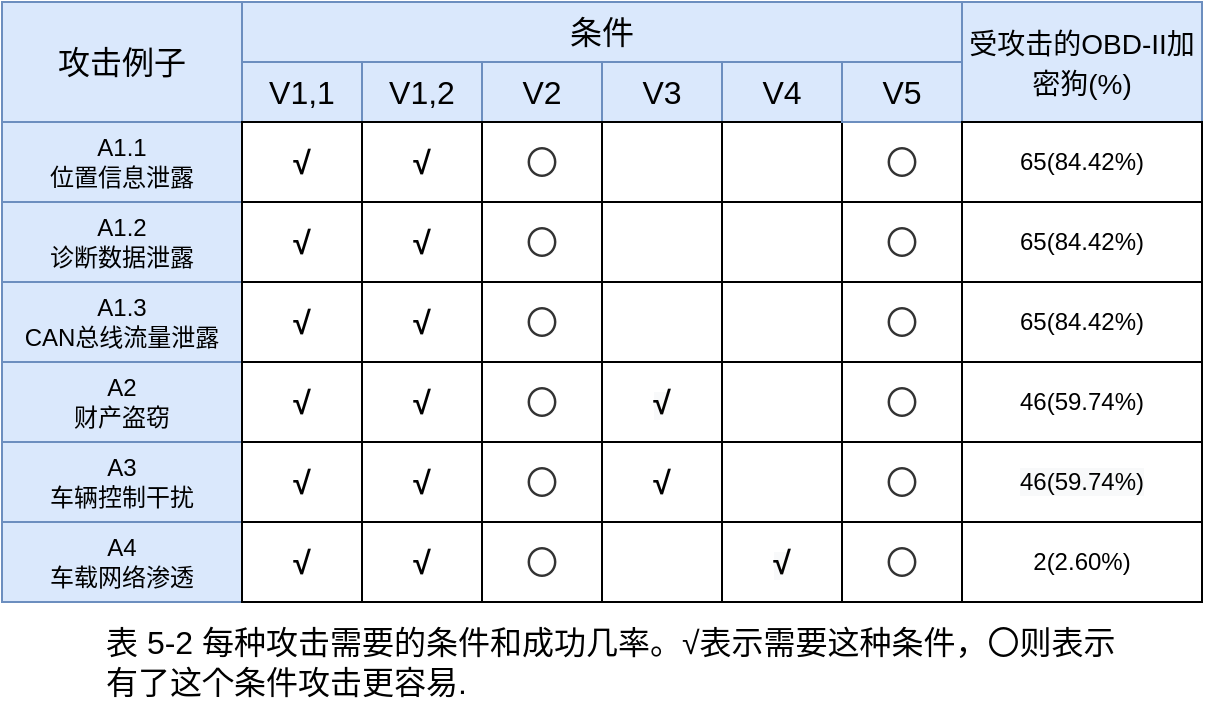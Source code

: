 <mxfile version="14.2.6" type="github">
  <diagram name="Page-1" id="bd83a815-5ea8-2e97-e5ec-87c9f400f2fa">
    <mxGraphModel dx="680" dy="491" grid="1" gridSize="10" guides="1" tooltips="1" connect="1" arrows="1" fold="1" page="1" pageScale="1.5" pageWidth="1169" pageHeight="826" background="#ffffff" math="0" shadow="0">
      <root>
        <mxCell id="0" style=";html=1;" />
        <mxCell id="1" style=";html=1;" parent="0" />
        <mxCell id="WzcwfJ7gUM0HH6AXqhER-14" value="V1,1" style="rounded=0;whiteSpace=wrap;html=1;fillColor=#dae8fc;strokeColor=#6c8ebf;fontSize=16;" vertex="1" parent="1">
          <mxGeometry x="300" y="190" width="60" height="30" as="geometry" />
        </mxCell>
        <mxCell id="WzcwfJ7gUM0HH6AXqhER-17" value="A1.1&lt;br&gt;位置信息泄露" style="rounded=0;whiteSpace=wrap;html=1;fillColor=#dae8fc;strokeColor=#6c8ebf;" vertex="1" parent="1">
          <mxGeometry x="180" y="220" width="120" height="40" as="geometry" />
        </mxCell>
        <mxCell id="WzcwfJ7gUM0HH6AXqhER-32" value="攻击例子" style="rounded=0;whiteSpace=wrap;html=1;fillColor=#dae8fc;strokeColor=#6c8ebf;fontSize=16;" vertex="1" parent="1">
          <mxGeometry x="180" y="160" width="120" height="60" as="geometry" />
        </mxCell>
        <mxCell id="WzcwfJ7gUM0HH6AXqhER-35" value="条件" style="rounded=0;whiteSpace=wrap;html=1;fillColor=#dae8fc;strokeColor=#6c8ebf;fontSize=16;" vertex="1" parent="1">
          <mxGeometry x="300" y="160" width="360" height="30" as="geometry" />
        </mxCell>
        <mxCell id="WzcwfJ7gUM0HH6AXqhER-36" value="V1,2" style="rounded=0;whiteSpace=wrap;html=1;fillColor=#dae8fc;strokeColor=#6c8ebf;fontSize=16;" vertex="1" parent="1">
          <mxGeometry x="360" y="190" width="60" height="30" as="geometry" />
        </mxCell>
        <mxCell id="WzcwfJ7gUM0HH6AXqhER-37" value="V2" style="rounded=0;whiteSpace=wrap;html=1;fillColor=#dae8fc;strokeColor=#6c8ebf;fontSize=16;" vertex="1" parent="1">
          <mxGeometry x="420" y="190" width="60" height="30" as="geometry" />
        </mxCell>
        <mxCell id="WzcwfJ7gUM0HH6AXqhER-38" value="V3" style="rounded=0;whiteSpace=wrap;html=1;fillColor=#dae8fc;strokeColor=#6c8ebf;fontSize=16;" vertex="1" parent="1">
          <mxGeometry x="480" y="190" width="60" height="30" as="geometry" />
        </mxCell>
        <mxCell id="WzcwfJ7gUM0HH6AXqhER-39" value="V4" style="rounded=0;whiteSpace=wrap;html=1;fillColor=#dae8fc;strokeColor=#6c8ebf;fontSize=16;" vertex="1" parent="1">
          <mxGeometry x="540" y="190" width="60" height="30" as="geometry" />
        </mxCell>
        <mxCell id="WzcwfJ7gUM0HH6AXqhER-41" value="A2&lt;br&gt;财产盗窃" style="rounded=0;whiteSpace=wrap;html=1;fillColor=#dae8fc;strokeColor=#6c8ebf;" vertex="1" parent="1">
          <mxGeometry x="180" y="340" width="120" height="40" as="geometry" />
        </mxCell>
        <mxCell id="WzcwfJ7gUM0HH6AXqhER-42" value="A1.3&lt;br&gt;CAN总线流量泄露" style="rounded=0;whiteSpace=wrap;html=1;fillColor=#dae8fc;strokeColor=#6c8ebf;" vertex="1" parent="1">
          <mxGeometry x="180" y="300" width="120" height="40" as="geometry" />
        </mxCell>
        <mxCell id="WzcwfJ7gUM0HH6AXqhER-43" value="A1.2&lt;br&gt;诊断数据泄露" style="rounded=0;whiteSpace=wrap;html=1;fillColor=#dae8fc;strokeColor=#6c8ebf;" vertex="1" parent="1">
          <mxGeometry x="180" y="260" width="120" height="40" as="geometry" />
        </mxCell>
        <mxCell id="WzcwfJ7gUM0HH6AXqhER-44" value="A3&lt;br&gt;车辆控制干扰" style="rounded=0;whiteSpace=wrap;html=1;fillColor=#dae8fc;strokeColor=#6c8ebf;" vertex="1" parent="1">
          <mxGeometry x="180" y="380" width="120" height="40" as="geometry" />
        </mxCell>
        <mxCell id="WzcwfJ7gUM0HH6AXqhER-45" value="A4&lt;br&gt;车载网络渗透" style="rounded=0;whiteSpace=wrap;html=1;fillColor=#dae8fc;strokeColor=#6c8ebf;" vertex="1" parent="1">
          <mxGeometry x="180" y="420" width="120" height="40" as="geometry" />
        </mxCell>
        <mxCell id="WzcwfJ7gUM0HH6AXqhER-46" value="&lt;b&gt;&lt;font style=&quot;font-size: 16px&quot;&gt;√&lt;/font&gt;&lt;/b&gt;" style="rounded=0;whiteSpace=wrap;html=1;" vertex="1" parent="1">
          <mxGeometry x="300" y="220" width="60" height="40" as="geometry" />
        </mxCell>
        <mxCell id="WzcwfJ7gUM0HH6AXqhER-53" value="" style="rounded=0;whiteSpace=wrap;html=1;" vertex="1" parent="1">
          <mxGeometry x="480" y="220" width="60" height="40" as="geometry" />
        </mxCell>
        <mxCell id="WzcwfJ7gUM0HH6AXqhER-54" value="&lt;span style=&quot;color: rgb(51 , 51 , 51) ; font-family: &amp;#34;pingfang sc&amp;#34; , &amp;#34;lantinghei sc&amp;#34; , &amp;#34;microsoft yahei&amp;#34; , &amp;#34;arial&amp;#34; , , sans-serif , &amp;#34;tahoma&amp;#34; ; font-size: 16px ; background-color: rgb(255 , 255 , 255)&quot;&gt;〇&lt;/span&gt;" style="rounded=0;whiteSpace=wrap;html=1;" vertex="1" parent="1">
          <mxGeometry x="420" y="220" width="60" height="40" as="geometry" />
        </mxCell>
        <mxCell id="WzcwfJ7gUM0HH6AXqhER-58" value="&lt;b&gt;&lt;font style=&quot;font-size: 16px&quot;&gt;√&lt;/font&gt;&lt;/b&gt;" style="rounded=0;whiteSpace=wrap;html=1;" vertex="1" parent="1">
          <mxGeometry x="300" y="260" width="60" height="40" as="geometry" />
        </mxCell>
        <mxCell id="WzcwfJ7gUM0HH6AXqhER-60" value="" style="rounded=0;whiteSpace=wrap;html=1;" vertex="1" parent="1">
          <mxGeometry x="480" y="260" width="60" height="40" as="geometry" />
        </mxCell>
        <mxCell id="WzcwfJ7gUM0HH6AXqhER-61" value="&lt;span style=&quot;color: rgb(51 , 51 , 51) ; font-size: 16px ; background-color: rgb(255 , 255 , 255)&quot;&gt;〇&lt;/span&gt;" style="rounded=0;whiteSpace=wrap;html=1;" vertex="1" parent="1">
          <mxGeometry x="420" y="260" width="60" height="40" as="geometry" />
        </mxCell>
        <mxCell id="WzcwfJ7gUM0HH6AXqhER-63" value="&lt;b&gt;&lt;font style=&quot;font-size: 16px&quot;&gt;√&lt;/font&gt;&lt;/b&gt;" style="rounded=0;whiteSpace=wrap;html=1;" vertex="1" parent="1">
          <mxGeometry x="300" y="300" width="60" height="40" as="geometry" />
        </mxCell>
        <mxCell id="WzcwfJ7gUM0HH6AXqhER-65" value="" style="rounded=0;whiteSpace=wrap;html=1;" vertex="1" parent="1">
          <mxGeometry x="480" y="300" width="60" height="40" as="geometry" />
        </mxCell>
        <mxCell id="WzcwfJ7gUM0HH6AXqhER-66" value="&lt;span style=&quot;color: rgb(51 , 51 , 51) ; font-size: 16px ; background-color: rgb(255 , 255 , 255)&quot;&gt;〇&lt;/span&gt;" style="rounded=0;whiteSpace=wrap;html=1;" vertex="1" parent="1">
          <mxGeometry x="420" y="300" width="60" height="40" as="geometry" />
        </mxCell>
        <mxCell id="WzcwfJ7gUM0HH6AXqhER-68" value="&lt;b&gt;&lt;font style=&quot;font-size: 16px&quot;&gt;√&lt;/font&gt;&lt;/b&gt;" style="rounded=0;whiteSpace=wrap;html=1;" vertex="1" parent="1">
          <mxGeometry x="300" y="340" width="60" height="40" as="geometry" />
        </mxCell>
        <mxCell id="WzcwfJ7gUM0HH6AXqhER-70" value="&#xa;&#xa;&lt;b style=&quot;color: rgb(0, 0, 0); font-family: helvetica; font-size: 12px; font-style: normal; letter-spacing: normal; text-align: center; text-indent: 0px; text-transform: none; word-spacing: 0px; background-color: rgb(248, 249, 250);&quot;&gt;&lt;font style=&quot;font-size: 16px&quot;&gt;√&lt;/font&gt;&lt;/b&gt;&#xa;&#xa;" style="rounded=0;whiteSpace=wrap;html=1;" vertex="1" parent="1">
          <mxGeometry x="480" y="340" width="60" height="40" as="geometry" />
        </mxCell>
        <mxCell id="WzcwfJ7gUM0HH6AXqhER-71" value="&lt;span style=&quot;color: rgb(51 , 51 , 51) ; font-size: 16px ; background-color: rgb(255 , 255 , 255)&quot;&gt;〇&lt;/span&gt;" style="rounded=0;whiteSpace=wrap;html=1;" vertex="1" parent="1">
          <mxGeometry x="420" y="340" width="60" height="40" as="geometry" />
        </mxCell>
        <mxCell id="WzcwfJ7gUM0HH6AXqhER-73" value="&lt;b&gt;&lt;font style=&quot;font-size: 16px&quot;&gt;√&lt;/font&gt;&lt;/b&gt;" style="rounded=0;whiteSpace=wrap;html=1;" vertex="1" parent="1">
          <mxGeometry x="300" y="380" width="60" height="40" as="geometry" />
        </mxCell>
        <mxCell id="WzcwfJ7gUM0HH6AXqhER-75" value="&lt;b&gt;&lt;font style=&quot;font-size: 16px&quot;&gt;√&lt;/font&gt;&lt;/b&gt;" style="rounded=0;whiteSpace=wrap;html=1;" vertex="1" parent="1">
          <mxGeometry x="480" y="380" width="60" height="40" as="geometry" />
        </mxCell>
        <mxCell id="WzcwfJ7gUM0HH6AXqhER-76" value="&lt;span style=&quot;color: rgb(51 , 51 , 51) ; font-size: 16px ; background-color: rgb(255 , 255 , 255)&quot;&gt;〇&lt;/span&gt;" style="rounded=0;whiteSpace=wrap;html=1;" vertex="1" parent="1">
          <mxGeometry x="420" y="380" width="60" height="40" as="geometry" />
        </mxCell>
        <mxCell id="WzcwfJ7gUM0HH6AXqhER-78" value="&lt;b&gt;&lt;font style=&quot;font-size: 16px&quot;&gt;√&lt;/font&gt;&lt;/b&gt;" style="rounded=0;whiteSpace=wrap;html=1;" vertex="1" parent="1">
          <mxGeometry x="300" y="420" width="60" height="40" as="geometry" />
        </mxCell>
        <mxCell id="WzcwfJ7gUM0HH6AXqhER-80" value="" style="rounded=0;whiteSpace=wrap;html=1;" vertex="1" parent="1">
          <mxGeometry x="480" y="420" width="60" height="40" as="geometry" />
        </mxCell>
        <mxCell id="WzcwfJ7gUM0HH6AXqhER-81" value="&lt;span style=&quot;color: rgb(51 , 51 , 51) ; font-size: 16px ; background-color: rgb(255 , 255 , 255)&quot;&gt;〇&lt;/span&gt;" style="rounded=0;whiteSpace=wrap;html=1;" vertex="1" parent="1">
          <mxGeometry x="420" y="420" width="60" height="40" as="geometry" />
        </mxCell>
        <mxCell id="WzcwfJ7gUM0HH6AXqhER-83" value="&lt;b&gt;&lt;font style=&quot;font-size: 16px&quot;&gt;√&lt;/font&gt;&lt;/b&gt;" style="rounded=0;whiteSpace=wrap;html=1;" vertex="1" parent="1">
          <mxGeometry x="360" y="220" width="60" height="40" as="geometry" />
        </mxCell>
        <mxCell id="WzcwfJ7gUM0HH6AXqhER-84" value="&lt;b&gt;&lt;font style=&quot;font-size: 16px&quot;&gt;√&lt;/font&gt;&lt;/b&gt;" style="rounded=0;whiteSpace=wrap;html=1;" vertex="1" parent="1">
          <mxGeometry x="360" y="260" width="60" height="40" as="geometry" />
        </mxCell>
        <mxCell id="WzcwfJ7gUM0HH6AXqhER-85" value="&lt;b&gt;&lt;font style=&quot;font-size: 16px&quot;&gt;√&lt;/font&gt;&lt;/b&gt;" style="rounded=0;whiteSpace=wrap;html=1;" vertex="1" parent="1">
          <mxGeometry x="360" y="300" width="60" height="40" as="geometry" />
        </mxCell>
        <mxCell id="WzcwfJ7gUM0HH6AXqhER-86" value="&lt;b&gt;&lt;font style=&quot;font-size: 16px&quot;&gt;√&lt;/font&gt;&lt;/b&gt;" style="rounded=0;whiteSpace=wrap;html=1;" vertex="1" parent="1">
          <mxGeometry x="360" y="340" width="60" height="40" as="geometry" />
        </mxCell>
        <mxCell id="WzcwfJ7gUM0HH6AXqhER-87" value="&lt;b&gt;&lt;font style=&quot;font-size: 16px&quot;&gt;√&lt;/font&gt;&lt;/b&gt;" style="rounded=0;whiteSpace=wrap;html=1;" vertex="1" parent="1">
          <mxGeometry x="360" y="380" width="60" height="40" as="geometry" />
        </mxCell>
        <mxCell id="WzcwfJ7gUM0HH6AXqhER-88" value="&lt;b&gt;&lt;font style=&quot;font-size: 16px&quot;&gt;√&lt;/font&gt;&lt;/b&gt;" style="rounded=0;whiteSpace=wrap;html=1;" vertex="1" parent="1">
          <mxGeometry x="360" y="420" width="60" height="40" as="geometry" />
        </mxCell>
        <mxCell id="WzcwfJ7gUM0HH6AXqhER-89" value="" style="rounded=0;whiteSpace=wrap;html=1;" vertex="1" parent="1">
          <mxGeometry x="540" y="220" width="60" height="40" as="geometry" />
        </mxCell>
        <mxCell id="WzcwfJ7gUM0HH6AXqhER-90" value="" style="rounded=0;whiteSpace=wrap;html=1;" vertex="1" parent="1">
          <mxGeometry x="540" y="260" width="60" height="40" as="geometry" />
        </mxCell>
        <mxCell id="WzcwfJ7gUM0HH6AXqhER-91" value="" style="rounded=0;whiteSpace=wrap;html=1;" vertex="1" parent="1">
          <mxGeometry x="540" y="300" width="60" height="40" as="geometry" />
        </mxCell>
        <mxCell id="WzcwfJ7gUM0HH6AXqhER-92" value="" style="rounded=0;whiteSpace=wrap;html=1;" vertex="1" parent="1">
          <mxGeometry x="540" y="340" width="60" height="40" as="geometry" />
        </mxCell>
        <mxCell id="WzcwfJ7gUM0HH6AXqhER-93" value="" style="rounded=0;whiteSpace=wrap;html=1;" vertex="1" parent="1">
          <mxGeometry x="540" y="380" width="60" height="40" as="geometry" />
        </mxCell>
        <mxCell id="WzcwfJ7gUM0HH6AXqhER-94" value="&#xa;&#xa;&lt;b style=&quot;color: rgb(0, 0, 0); font-family: helvetica; font-size: 12px; font-style: normal; letter-spacing: normal; text-align: center; text-indent: 0px; text-transform: none; word-spacing: 0px; background-color: rgb(248, 249, 250);&quot;&gt;&lt;font style=&quot;font-size: 16px&quot;&gt;√&lt;/font&gt;&lt;/b&gt;&#xa;&#xa;" style="rounded=0;whiteSpace=wrap;html=1;" vertex="1" parent="1">
          <mxGeometry x="540" y="420" width="60" height="40" as="geometry" />
        </mxCell>
        <mxCell id="WzcwfJ7gUM0HH6AXqhER-95" value="&lt;span style=&quot;color: rgb(51 , 51 , 51) ; font-family: &amp;#34;pingfang sc&amp;#34; , &amp;#34;lantinghei sc&amp;#34; , &amp;#34;microsoft yahei&amp;#34; , &amp;#34;arial&amp;#34; , , sans-serif , &amp;#34;tahoma&amp;#34; ; font-size: 16px ; background-color: rgb(255 , 255 , 255)&quot;&gt;〇&lt;/span&gt;" style="rounded=0;whiteSpace=wrap;html=1;" vertex="1" parent="1">
          <mxGeometry x="600" y="220" width="60" height="40" as="geometry" />
        </mxCell>
        <mxCell id="WzcwfJ7gUM0HH6AXqhER-96" value="&lt;span style=&quot;color: rgb(51 , 51 , 51) ; font-size: 16px ; background-color: rgb(255 , 255 , 255)&quot;&gt;〇&lt;/span&gt;" style="rounded=0;whiteSpace=wrap;html=1;" vertex="1" parent="1">
          <mxGeometry x="600" y="260" width="60" height="40" as="geometry" />
        </mxCell>
        <mxCell id="WzcwfJ7gUM0HH6AXqhER-97" value="&lt;span style=&quot;color: rgb(51 , 51 , 51) ; font-size: 16px ; background-color: rgb(255 , 255 , 255)&quot;&gt;〇&lt;/span&gt;" style="rounded=0;whiteSpace=wrap;html=1;" vertex="1" parent="1">
          <mxGeometry x="600" y="300" width="60" height="40" as="geometry" />
        </mxCell>
        <mxCell id="WzcwfJ7gUM0HH6AXqhER-98" value="&lt;span style=&quot;color: rgb(51 , 51 , 51) ; font-size: 16px ; background-color: rgb(255 , 255 , 255)&quot;&gt;〇&lt;/span&gt;" style="rounded=0;whiteSpace=wrap;html=1;" vertex="1" parent="1">
          <mxGeometry x="600" y="340" width="60" height="40" as="geometry" />
        </mxCell>
        <mxCell id="WzcwfJ7gUM0HH6AXqhER-99" value="&lt;span style=&quot;color: rgb(51 , 51 , 51) ; font-size: 16px ; background-color: rgb(255 , 255 , 255)&quot;&gt;〇&lt;/span&gt;" style="rounded=0;whiteSpace=wrap;html=1;" vertex="1" parent="1">
          <mxGeometry x="600" y="380" width="60" height="40" as="geometry" />
        </mxCell>
        <mxCell id="WzcwfJ7gUM0HH6AXqhER-100" value="&lt;span style=&quot;color: rgb(51 , 51 , 51) ; font-size: 16px ; background-color: rgb(255 , 255 , 255)&quot;&gt;〇&lt;/span&gt;" style="rounded=0;whiteSpace=wrap;html=1;" vertex="1" parent="1">
          <mxGeometry x="600" y="420" width="60" height="40" as="geometry" />
        </mxCell>
        <mxCell id="WzcwfJ7gUM0HH6AXqhER-101" value="V5" style="rounded=0;whiteSpace=wrap;html=1;fillColor=#dae8fc;strokeColor=#6c8ebf;fontSize=16;" vertex="1" parent="1">
          <mxGeometry x="600" y="190" width="60" height="30" as="geometry" />
        </mxCell>
        <mxCell id="WzcwfJ7gUM0HH6AXqhER-102" value="&lt;font style=&quot;font-size: 14px&quot;&gt;受攻击的OBD-II&lt;span&gt;加密狗(%)&lt;/span&gt;&lt;/font&gt;" style="rounded=0;whiteSpace=wrap;html=1;fillColor=#dae8fc;strokeColor=#6c8ebf;fontSize=16;" vertex="1" parent="1">
          <mxGeometry x="660" y="160" width="120" height="60" as="geometry" />
        </mxCell>
        <mxCell id="WzcwfJ7gUM0HH6AXqhER-103" value="65(84.42%)" style="rounded=0;whiteSpace=wrap;html=1;" vertex="1" parent="1">
          <mxGeometry x="660" y="220" width="120" height="40" as="geometry" />
        </mxCell>
        <mxCell id="WzcwfJ7gUM0HH6AXqhER-104" value="&lt;span&gt;65(84.42%)&lt;/span&gt;" style="rounded=0;whiteSpace=wrap;html=1;" vertex="1" parent="1">
          <mxGeometry x="660" y="260" width="120" height="40" as="geometry" />
        </mxCell>
        <mxCell id="WzcwfJ7gUM0HH6AXqhER-105" value="&lt;span&gt;65(84.42%)&lt;/span&gt;" style="rounded=0;whiteSpace=wrap;html=1;" vertex="1" parent="1">
          <mxGeometry x="660" y="300" width="120" height="40" as="geometry" />
        </mxCell>
        <mxCell id="WzcwfJ7gUM0HH6AXqhER-106" value="46(59.74%)" style="rounded=0;whiteSpace=wrap;html=1;" vertex="1" parent="1">
          <mxGeometry x="660" y="340" width="120" height="40" as="geometry" />
        </mxCell>
        <mxCell id="WzcwfJ7gUM0HH6AXqhER-107" value="&#xa;&#xa;&lt;span style=&quot;color: rgb(0, 0, 0); font-family: helvetica; font-size: 12px; font-style: normal; font-weight: 400; letter-spacing: normal; text-align: center; text-indent: 0px; text-transform: none; word-spacing: 0px; background-color: rgb(248, 249, 250); display: inline; float: none;&quot;&gt;46(59.74%)&lt;/span&gt;&#xa;&#xa;" style="rounded=0;whiteSpace=wrap;html=1;" vertex="1" parent="1">
          <mxGeometry x="660" y="380" width="120" height="40" as="geometry" />
        </mxCell>
        <mxCell id="WzcwfJ7gUM0HH6AXqhER-108" value="2(2.60%)" style="rounded=0;whiteSpace=wrap;html=1;" vertex="1" parent="1">
          <mxGeometry x="660" y="420" width="120" height="40" as="geometry" />
        </mxCell>
        <mxCell id="WzcwfJ7gUM0HH6AXqhER-109" value="表 5-2 每种攻击需要的条件和成功几率。√表示需要这种条件，〇则表示&lt;br&gt;有了这个条件攻击更容易." style="text;html=1;align=left;verticalAlign=middle;resizable=0;points=[];autosize=1;fontSize=16;" vertex="1" parent="1">
          <mxGeometry x="230" y="470" width="520" height="40" as="geometry" />
        </mxCell>
      </root>
    </mxGraphModel>
  </diagram>
</mxfile>

